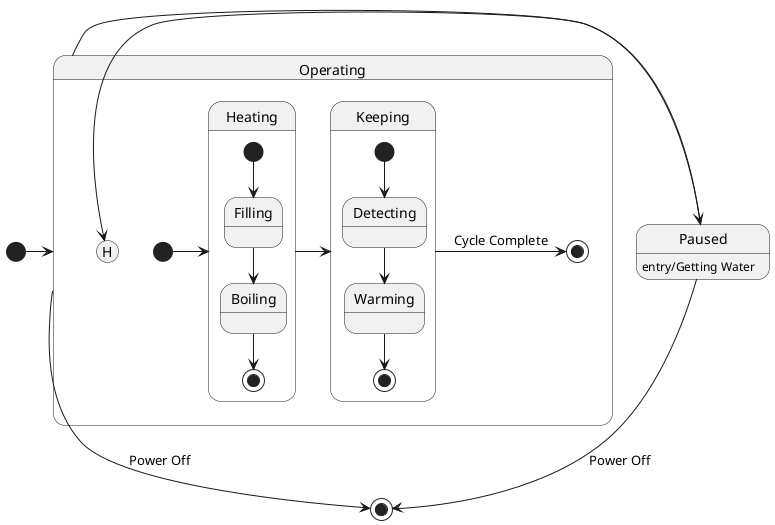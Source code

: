 @startuml ElectricWaterHeater
[*] -> Operating                 
                                 
state Operating {                
  [*] -right-> Heating                  
  state Heating {                 
    [*] --> Filling          
    Filling --> Boiling         
    Boiling --> [*]                  
  }                                 
                                    
  Heating -> Keeping                
  state Keeping {                   
    [*] --> Detecting               
    Detecting --> Warming           
    Warming --> [*]                 
  }                                 
                                    
  Keeping ->[*] : Cycle Complete    
}                                   
                                    
Operating --> [*] : Power Off       
Operating --> Paused                
Paused --> [*] : Power Off                      
Paused --> Operating[H]              
Paused: entry/Getting Water         
                                    
@enduml                             